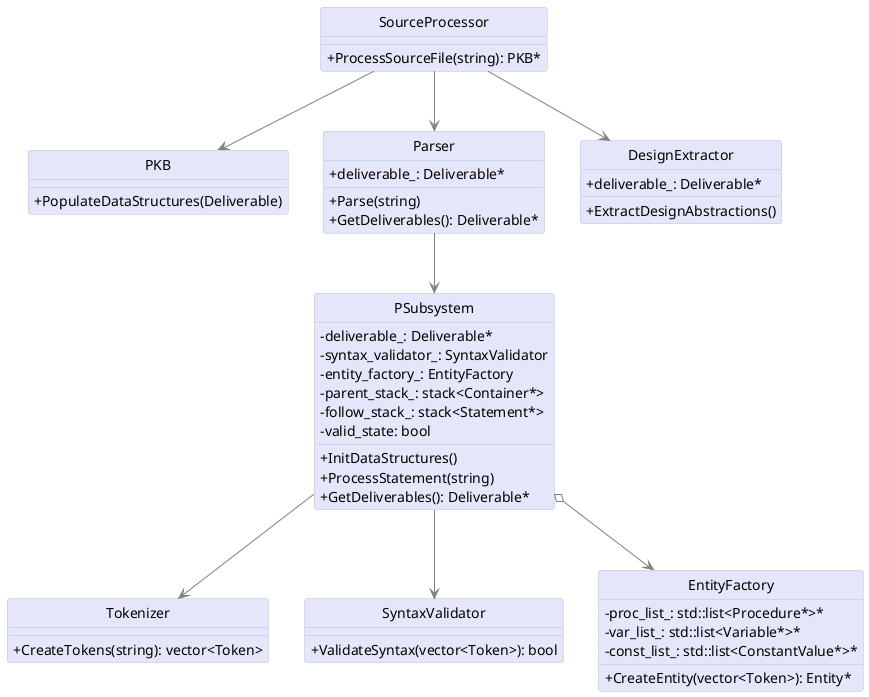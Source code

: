 @startuml fe
    skinparam class {
        BackgroundColor lavender
        BorderColor lightsteelblue
        ArrowColor gray
    }
    skinparam classAttributeIconSize 0
    skinparam shadowing false
    hide circle

    class PKB {
        +PopulateDataStructures(Deliverable)
    }

    class SourceProcessor {
        +ProcessSourceFile(string): PKB*
    }

    class Parser {
        +deliverable_: Deliverable*

        +Parse(string)
        +GetDeliverables(): Deliverable*
    }

    class DesignExtractor {
        +deliverable_: Deliverable*

        +ExtractDesignAbstractions()
    }

    class PSubsystem {
        -deliverable_: Deliverable*
        -syntax_validator_: SyntaxValidator
        -entity_factory_: EntityFactory
        -parent_stack_: stack<Container*>
        -follow_stack_: stack<Statement*>
        -valid_state: bool

        +InitDataStructures()
        +ProcessStatement(string)
        +GetDeliverables(): Deliverable*
    }

    class Tokenizer {
        +CreateTokens(string): vector<Token>
    }

    class SyntaxValidator {
        +ValidateSyntax(vector<Token>): bool
    }

    class EntityFactory {
        -proc_list_: std::list<Procedure*>*
        -var_list_: std::list<Variable*>*
        -const_list_: std::list<ConstantValue*>*

        +CreateEntity(vector<Token>): Entity*
    }

    SourceProcessor --> Parser
    SourceProcessor --> DesignExtractor
    SourceProcessor --> PKB

    Parser --> PSubsystem

    PSubsystem --> Tokenizer
    PSubsystem --> SyntaxValidator
    PSubsystem o--> EntityFactory

@enduml

